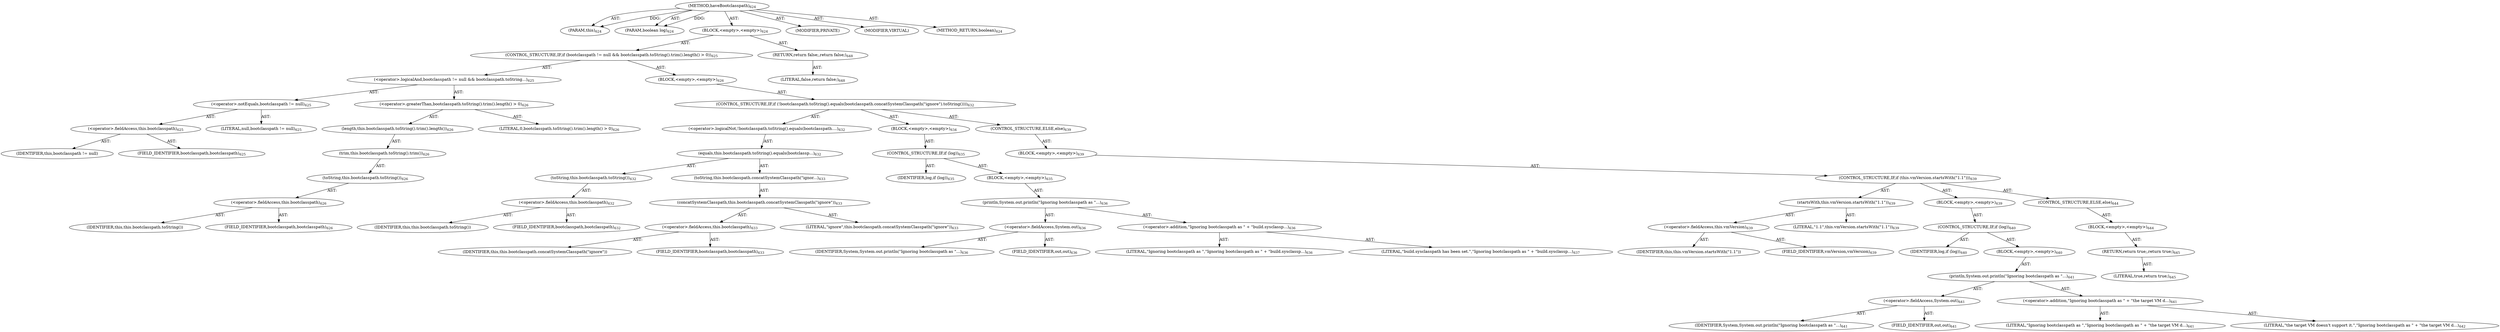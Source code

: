 digraph "haveBootclasspath" {  
"111669149739" [label = <(METHOD,haveBootclasspath)<SUB>624</SUB>> ]
"115964117048" [label = <(PARAM,this)<SUB>624</SUB>> ]
"115964117049" [label = <(PARAM,boolean log)<SUB>624</SUB>> ]
"25769803858" [label = <(BLOCK,&lt;empty&gt;,&lt;empty&gt;)<SUB>624</SUB>> ]
"47244640291" [label = <(CONTROL_STRUCTURE,IF,if (bootclasspath != null &amp;&amp; bootclasspath.toString().trim().length() &gt; 0))<SUB>625</SUB>> ]
"30064771408" [label = <(&lt;operator&gt;.logicalAnd,bootclasspath != null &amp;&amp; bootclasspath.toString...)<SUB>625</SUB>> ]
"30064771409" [label = <(&lt;operator&gt;.notEquals,bootclasspath != null)<SUB>625</SUB>> ]
"30064771410" [label = <(&lt;operator&gt;.fieldAccess,this.bootclasspath)<SUB>625</SUB>> ]
"68719476973" [label = <(IDENTIFIER,this,bootclasspath != null)> ]
"55834574937" [label = <(FIELD_IDENTIFIER,bootclasspath,bootclasspath)<SUB>625</SUB>> ]
"90194313265" [label = <(LITERAL,null,bootclasspath != null)<SUB>625</SUB>> ]
"30064771411" [label = <(&lt;operator&gt;.greaterThan,bootclasspath.toString().trim().length() &gt; 0)<SUB>626</SUB>> ]
"30064771412" [label = <(length,this.bootclasspath.toString().trim().length())<SUB>626</SUB>> ]
"30064771413" [label = <(trim,this.bootclasspath.toString().trim())<SUB>626</SUB>> ]
"30064771414" [label = <(toString,this.bootclasspath.toString())<SUB>626</SUB>> ]
"30064771415" [label = <(&lt;operator&gt;.fieldAccess,this.bootclasspath)<SUB>626</SUB>> ]
"68719476974" [label = <(IDENTIFIER,this,this.bootclasspath.toString())> ]
"55834574938" [label = <(FIELD_IDENTIFIER,bootclasspath,bootclasspath)<SUB>626</SUB>> ]
"90194313266" [label = <(LITERAL,0,bootclasspath.toString().trim().length() &gt; 0)<SUB>626</SUB>> ]
"25769803859" [label = <(BLOCK,&lt;empty&gt;,&lt;empty&gt;)<SUB>626</SUB>> ]
"47244640292" [label = <(CONTROL_STRUCTURE,IF,if (!bootclasspath.toString().equals(bootclasspath.concatSystemClasspath(&quot;ignore&quot;).toString())))<SUB>632</SUB>> ]
"30064771416" [label = <(&lt;operator&gt;.logicalNot,!bootclasspath.toString().equals(bootclasspath....)<SUB>632</SUB>> ]
"30064771417" [label = <(equals,this.bootclasspath.toString().equals(bootclassp...)<SUB>632</SUB>> ]
"30064771418" [label = <(toString,this.bootclasspath.toString())<SUB>632</SUB>> ]
"30064771419" [label = <(&lt;operator&gt;.fieldAccess,this.bootclasspath)<SUB>632</SUB>> ]
"68719476975" [label = <(IDENTIFIER,this,this.bootclasspath.toString())> ]
"55834574939" [label = <(FIELD_IDENTIFIER,bootclasspath,bootclasspath)<SUB>632</SUB>> ]
"30064771420" [label = <(toString,this.bootclasspath.concatSystemClasspath(&quot;ignor...)<SUB>633</SUB>> ]
"30064771421" [label = <(concatSystemClasspath,this.bootclasspath.concatSystemClasspath(&quot;ignore&quot;))<SUB>633</SUB>> ]
"30064771422" [label = <(&lt;operator&gt;.fieldAccess,this.bootclasspath)<SUB>633</SUB>> ]
"68719476976" [label = <(IDENTIFIER,this,this.bootclasspath.concatSystemClasspath(&quot;ignore&quot;))> ]
"55834574940" [label = <(FIELD_IDENTIFIER,bootclasspath,bootclasspath)<SUB>633</SUB>> ]
"90194313267" [label = <(LITERAL,&quot;ignore&quot;,this.bootclasspath.concatSystemClasspath(&quot;ignore&quot;))<SUB>633</SUB>> ]
"25769803860" [label = <(BLOCK,&lt;empty&gt;,&lt;empty&gt;)<SUB>634</SUB>> ]
"47244640293" [label = <(CONTROL_STRUCTURE,IF,if (log))<SUB>635</SUB>> ]
"68719476977" [label = <(IDENTIFIER,log,if (log))<SUB>635</SUB>> ]
"25769803861" [label = <(BLOCK,&lt;empty&gt;,&lt;empty&gt;)<SUB>635</SUB>> ]
"30064771423" [label = <(println,System.out.println(&quot;Ignoring bootclasspath as &quot;...)<SUB>636</SUB>> ]
"30064771424" [label = <(&lt;operator&gt;.fieldAccess,System.out)<SUB>636</SUB>> ]
"68719476978" [label = <(IDENTIFIER,System,System.out.println(&quot;Ignoring bootclasspath as &quot;...)<SUB>636</SUB>> ]
"55834574941" [label = <(FIELD_IDENTIFIER,out,out)<SUB>636</SUB>> ]
"30064771425" [label = <(&lt;operator&gt;.addition,&quot;Ignoring bootclasspath as &quot; + &quot;build.sysclassp...)<SUB>636</SUB>> ]
"90194313268" [label = <(LITERAL,&quot;Ignoring bootclasspath as &quot;,&quot;Ignoring bootclasspath as &quot; + &quot;build.sysclassp...)<SUB>636</SUB>> ]
"90194313269" [label = <(LITERAL,&quot;build.sysclasspath has been set.&quot;,&quot;Ignoring bootclasspath as &quot; + &quot;build.sysclassp...)<SUB>637</SUB>> ]
"47244640294" [label = <(CONTROL_STRUCTURE,ELSE,else)<SUB>639</SUB>> ]
"25769803862" [label = <(BLOCK,&lt;empty&gt;,&lt;empty&gt;)<SUB>639</SUB>> ]
"47244640295" [label = <(CONTROL_STRUCTURE,IF,if (this.vmVersion.startsWith(&quot;1.1&quot;)))<SUB>639</SUB>> ]
"30064771426" [label = <(startsWith,this.vmVersion.startsWith(&quot;1.1&quot;))<SUB>639</SUB>> ]
"30064771427" [label = <(&lt;operator&gt;.fieldAccess,this.vmVersion)<SUB>639</SUB>> ]
"68719476979" [label = <(IDENTIFIER,this,this.vmVersion.startsWith(&quot;1.1&quot;))> ]
"55834574942" [label = <(FIELD_IDENTIFIER,vmVersion,vmVersion)<SUB>639</SUB>> ]
"90194313270" [label = <(LITERAL,&quot;1.1&quot;,this.vmVersion.startsWith(&quot;1.1&quot;))<SUB>639</SUB>> ]
"25769803863" [label = <(BLOCK,&lt;empty&gt;,&lt;empty&gt;)<SUB>639</SUB>> ]
"47244640296" [label = <(CONTROL_STRUCTURE,IF,if (log))<SUB>640</SUB>> ]
"68719476980" [label = <(IDENTIFIER,log,if (log))<SUB>640</SUB>> ]
"25769803864" [label = <(BLOCK,&lt;empty&gt;,&lt;empty&gt;)<SUB>640</SUB>> ]
"30064771428" [label = <(println,System.out.println(&quot;Ignoring bootclasspath as &quot;...)<SUB>641</SUB>> ]
"30064771429" [label = <(&lt;operator&gt;.fieldAccess,System.out)<SUB>641</SUB>> ]
"68719476981" [label = <(IDENTIFIER,System,System.out.println(&quot;Ignoring bootclasspath as &quot;...)<SUB>641</SUB>> ]
"55834574943" [label = <(FIELD_IDENTIFIER,out,out)<SUB>641</SUB>> ]
"30064771430" [label = <(&lt;operator&gt;.addition,&quot;Ignoring bootclasspath as &quot; + &quot;the target VM d...)<SUB>641</SUB>> ]
"90194313271" [label = <(LITERAL,&quot;Ignoring bootclasspath as &quot;,&quot;Ignoring bootclasspath as &quot; + &quot;the target VM d...)<SUB>641</SUB>> ]
"90194313272" [label = <(LITERAL,&quot;the target VM doesn't support it.&quot;,&quot;Ignoring bootclasspath as &quot; + &quot;the target VM d...)<SUB>642</SUB>> ]
"47244640297" [label = <(CONTROL_STRUCTURE,ELSE,else)<SUB>644</SUB>> ]
"25769803865" [label = <(BLOCK,&lt;empty&gt;,&lt;empty&gt;)<SUB>644</SUB>> ]
"146028888093" [label = <(RETURN,return true;,return true;)<SUB>645</SUB>> ]
"90194313273" [label = <(LITERAL,true,return true;)<SUB>645</SUB>> ]
"146028888094" [label = <(RETURN,return false;,return false;)<SUB>648</SUB>> ]
"90194313274" [label = <(LITERAL,false,return false;)<SUB>648</SUB>> ]
"133143986273" [label = <(MODIFIER,PRIVATE)> ]
"133143986274" [label = <(MODIFIER,VIRTUAL)> ]
"128849018923" [label = <(METHOD_RETURN,boolean)<SUB>624</SUB>> ]
  "111669149739" -> "115964117048"  [ label = "AST: "] 
  "111669149739" -> "115964117049"  [ label = "AST: "] 
  "111669149739" -> "25769803858"  [ label = "AST: "] 
  "111669149739" -> "133143986273"  [ label = "AST: "] 
  "111669149739" -> "133143986274"  [ label = "AST: "] 
  "111669149739" -> "128849018923"  [ label = "AST: "] 
  "25769803858" -> "47244640291"  [ label = "AST: "] 
  "25769803858" -> "146028888094"  [ label = "AST: "] 
  "47244640291" -> "30064771408"  [ label = "AST: "] 
  "47244640291" -> "25769803859"  [ label = "AST: "] 
  "30064771408" -> "30064771409"  [ label = "AST: "] 
  "30064771408" -> "30064771411"  [ label = "AST: "] 
  "30064771409" -> "30064771410"  [ label = "AST: "] 
  "30064771409" -> "90194313265"  [ label = "AST: "] 
  "30064771410" -> "68719476973"  [ label = "AST: "] 
  "30064771410" -> "55834574937"  [ label = "AST: "] 
  "30064771411" -> "30064771412"  [ label = "AST: "] 
  "30064771411" -> "90194313266"  [ label = "AST: "] 
  "30064771412" -> "30064771413"  [ label = "AST: "] 
  "30064771413" -> "30064771414"  [ label = "AST: "] 
  "30064771414" -> "30064771415"  [ label = "AST: "] 
  "30064771415" -> "68719476974"  [ label = "AST: "] 
  "30064771415" -> "55834574938"  [ label = "AST: "] 
  "25769803859" -> "47244640292"  [ label = "AST: "] 
  "47244640292" -> "30064771416"  [ label = "AST: "] 
  "47244640292" -> "25769803860"  [ label = "AST: "] 
  "47244640292" -> "47244640294"  [ label = "AST: "] 
  "30064771416" -> "30064771417"  [ label = "AST: "] 
  "30064771417" -> "30064771418"  [ label = "AST: "] 
  "30064771417" -> "30064771420"  [ label = "AST: "] 
  "30064771418" -> "30064771419"  [ label = "AST: "] 
  "30064771419" -> "68719476975"  [ label = "AST: "] 
  "30064771419" -> "55834574939"  [ label = "AST: "] 
  "30064771420" -> "30064771421"  [ label = "AST: "] 
  "30064771421" -> "30064771422"  [ label = "AST: "] 
  "30064771421" -> "90194313267"  [ label = "AST: "] 
  "30064771422" -> "68719476976"  [ label = "AST: "] 
  "30064771422" -> "55834574940"  [ label = "AST: "] 
  "25769803860" -> "47244640293"  [ label = "AST: "] 
  "47244640293" -> "68719476977"  [ label = "AST: "] 
  "47244640293" -> "25769803861"  [ label = "AST: "] 
  "25769803861" -> "30064771423"  [ label = "AST: "] 
  "30064771423" -> "30064771424"  [ label = "AST: "] 
  "30064771423" -> "30064771425"  [ label = "AST: "] 
  "30064771424" -> "68719476978"  [ label = "AST: "] 
  "30064771424" -> "55834574941"  [ label = "AST: "] 
  "30064771425" -> "90194313268"  [ label = "AST: "] 
  "30064771425" -> "90194313269"  [ label = "AST: "] 
  "47244640294" -> "25769803862"  [ label = "AST: "] 
  "25769803862" -> "47244640295"  [ label = "AST: "] 
  "47244640295" -> "30064771426"  [ label = "AST: "] 
  "47244640295" -> "25769803863"  [ label = "AST: "] 
  "47244640295" -> "47244640297"  [ label = "AST: "] 
  "30064771426" -> "30064771427"  [ label = "AST: "] 
  "30064771426" -> "90194313270"  [ label = "AST: "] 
  "30064771427" -> "68719476979"  [ label = "AST: "] 
  "30064771427" -> "55834574942"  [ label = "AST: "] 
  "25769803863" -> "47244640296"  [ label = "AST: "] 
  "47244640296" -> "68719476980"  [ label = "AST: "] 
  "47244640296" -> "25769803864"  [ label = "AST: "] 
  "25769803864" -> "30064771428"  [ label = "AST: "] 
  "30064771428" -> "30064771429"  [ label = "AST: "] 
  "30064771428" -> "30064771430"  [ label = "AST: "] 
  "30064771429" -> "68719476981"  [ label = "AST: "] 
  "30064771429" -> "55834574943"  [ label = "AST: "] 
  "30064771430" -> "90194313271"  [ label = "AST: "] 
  "30064771430" -> "90194313272"  [ label = "AST: "] 
  "47244640297" -> "25769803865"  [ label = "AST: "] 
  "25769803865" -> "146028888093"  [ label = "AST: "] 
  "146028888093" -> "90194313273"  [ label = "AST: "] 
  "146028888094" -> "90194313274"  [ label = "AST: "] 
  "111669149739" -> "115964117048"  [ label = "DDG: "] 
  "111669149739" -> "115964117049"  [ label = "DDG: "] 
}
